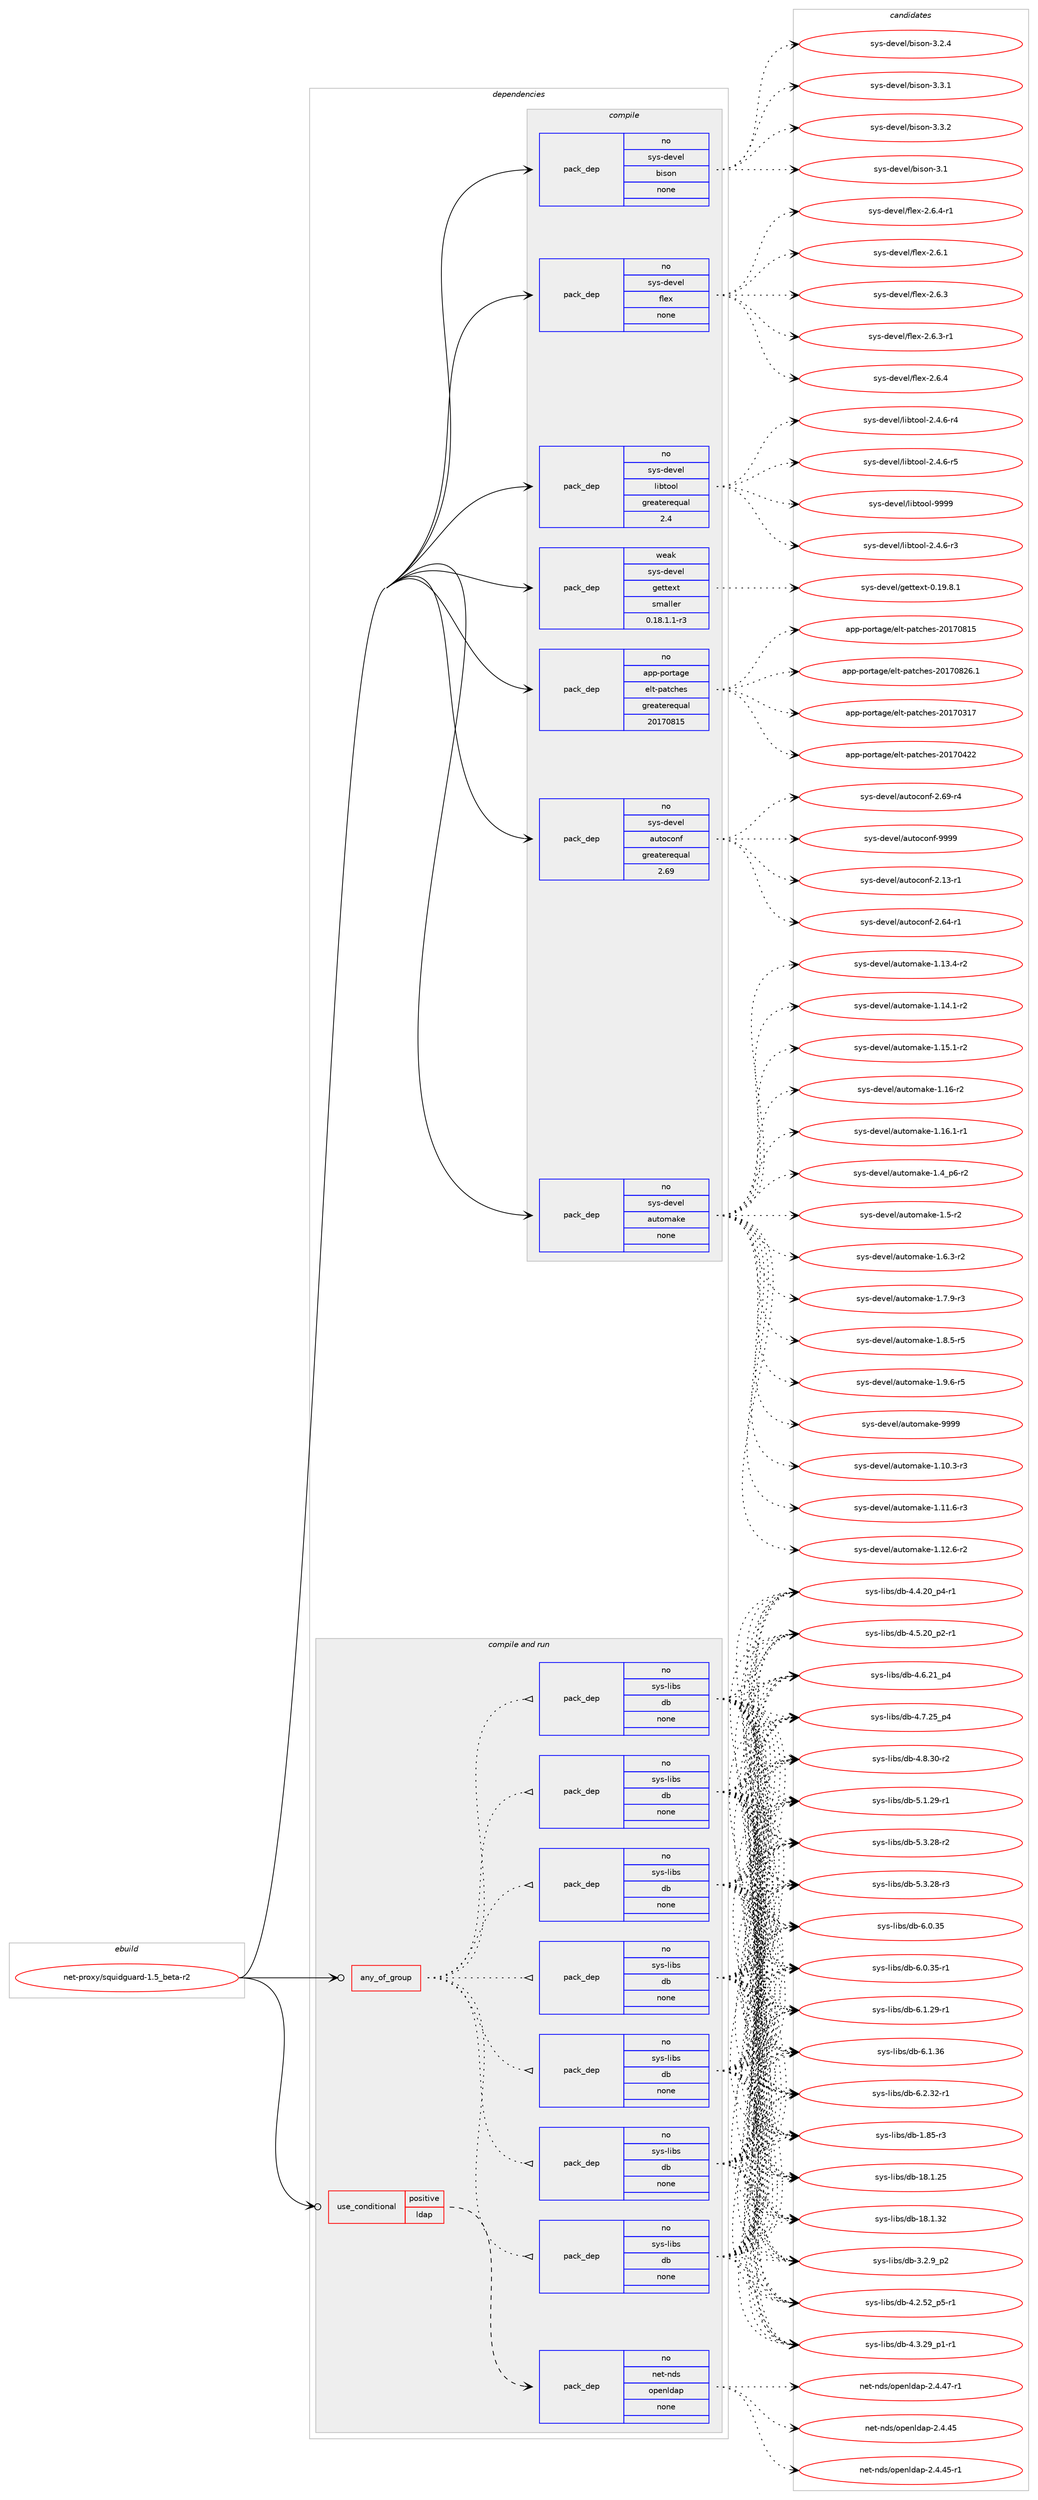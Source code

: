 digraph prolog {

# *************
# Graph options
# *************

newrank=true;
concentrate=true;
compound=true;
graph [rankdir=LR,fontname=Helvetica,fontsize=10,ranksep=1.5];#, ranksep=2.5, nodesep=0.2];
edge  [arrowhead=vee];
node  [fontname=Helvetica,fontsize=10];

# **********
# The ebuild
# **********

subgraph cluster_leftcol {
color=gray;
rank=same;
label=<<i>ebuild</i>>;
id [label="net-proxy/squidguard-1.5_beta-r2", color=red, width=4, href="../net-proxy/squidguard-1.5_beta-r2.svg"];
}

# ****************
# The dependencies
# ****************

subgraph cluster_midcol {
color=gray;
label=<<i>dependencies</i>>;
subgraph cluster_compile {
fillcolor="#eeeeee";
style=filled;
label=<<i>compile</i>>;
subgraph pack1199898 {
dependency1677978 [label=<<TABLE BORDER="0" CELLBORDER="1" CELLSPACING="0" CELLPADDING="4" WIDTH="220"><TR><TD ROWSPAN="6" CELLPADDING="30">pack_dep</TD></TR><TR><TD WIDTH="110">no</TD></TR><TR><TD>app-portage</TD></TR><TR><TD>elt-patches</TD></TR><TR><TD>greaterequal</TD></TR><TR><TD>20170815</TD></TR></TABLE>>, shape=none, color=blue];
}
id:e -> dependency1677978:w [weight=20,style="solid",arrowhead="vee"];
subgraph pack1199899 {
dependency1677979 [label=<<TABLE BORDER="0" CELLBORDER="1" CELLSPACING="0" CELLPADDING="4" WIDTH="220"><TR><TD ROWSPAN="6" CELLPADDING="30">pack_dep</TD></TR><TR><TD WIDTH="110">no</TD></TR><TR><TD>sys-devel</TD></TR><TR><TD>autoconf</TD></TR><TR><TD>greaterequal</TD></TR><TR><TD>2.69</TD></TR></TABLE>>, shape=none, color=blue];
}
id:e -> dependency1677979:w [weight=20,style="solid",arrowhead="vee"];
subgraph pack1199900 {
dependency1677980 [label=<<TABLE BORDER="0" CELLBORDER="1" CELLSPACING="0" CELLPADDING="4" WIDTH="220"><TR><TD ROWSPAN="6" CELLPADDING="30">pack_dep</TD></TR><TR><TD WIDTH="110">no</TD></TR><TR><TD>sys-devel</TD></TR><TR><TD>automake</TD></TR><TR><TD>none</TD></TR><TR><TD></TD></TR></TABLE>>, shape=none, color=blue];
}
id:e -> dependency1677980:w [weight=20,style="solid",arrowhead="vee"];
subgraph pack1199901 {
dependency1677981 [label=<<TABLE BORDER="0" CELLBORDER="1" CELLSPACING="0" CELLPADDING="4" WIDTH="220"><TR><TD ROWSPAN="6" CELLPADDING="30">pack_dep</TD></TR><TR><TD WIDTH="110">no</TD></TR><TR><TD>sys-devel</TD></TR><TR><TD>bison</TD></TR><TR><TD>none</TD></TR><TR><TD></TD></TR></TABLE>>, shape=none, color=blue];
}
id:e -> dependency1677981:w [weight=20,style="solid",arrowhead="vee"];
subgraph pack1199902 {
dependency1677982 [label=<<TABLE BORDER="0" CELLBORDER="1" CELLSPACING="0" CELLPADDING="4" WIDTH="220"><TR><TD ROWSPAN="6" CELLPADDING="30">pack_dep</TD></TR><TR><TD WIDTH="110">no</TD></TR><TR><TD>sys-devel</TD></TR><TR><TD>flex</TD></TR><TR><TD>none</TD></TR><TR><TD></TD></TR></TABLE>>, shape=none, color=blue];
}
id:e -> dependency1677982:w [weight=20,style="solid",arrowhead="vee"];
subgraph pack1199903 {
dependency1677983 [label=<<TABLE BORDER="0" CELLBORDER="1" CELLSPACING="0" CELLPADDING="4" WIDTH="220"><TR><TD ROWSPAN="6" CELLPADDING="30">pack_dep</TD></TR><TR><TD WIDTH="110">no</TD></TR><TR><TD>sys-devel</TD></TR><TR><TD>libtool</TD></TR><TR><TD>greaterequal</TD></TR><TR><TD>2.4</TD></TR></TABLE>>, shape=none, color=blue];
}
id:e -> dependency1677983:w [weight=20,style="solid",arrowhead="vee"];
subgraph pack1199904 {
dependency1677984 [label=<<TABLE BORDER="0" CELLBORDER="1" CELLSPACING="0" CELLPADDING="4" WIDTH="220"><TR><TD ROWSPAN="6" CELLPADDING="30">pack_dep</TD></TR><TR><TD WIDTH="110">weak</TD></TR><TR><TD>sys-devel</TD></TR><TR><TD>gettext</TD></TR><TR><TD>smaller</TD></TR><TR><TD>0.18.1.1-r3</TD></TR></TABLE>>, shape=none, color=blue];
}
id:e -> dependency1677984:w [weight=20,style="solid",arrowhead="vee"];
}
subgraph cluster_compileandrun {
fillcolor="#eeeeee";
style=filled;
label=<<i>compile and run</i>>;
subgraph any26601 {
dependency1677985 [label=<<TABLE BORDER="0" CELLBORDER="1" CELLSPACING="0" CELLPADDING="4"><TR><TD CELLPADDING="10">any_of_group</TD></TR></TABLE>>, shape=none, color=red];subgraph pack1199905 {
dependency1677986 [label=<<TABLE BORDER="0" CELLBORDER="1" CELLSPACING="0" CELLPADDING="4" WIDTH="220"><TR><TD ROWSPAN="6" CELLPADDING="30">pack_dep</TD></TR><TR><TD WIDTH="110">no</TD></TR><TR><TD>sys-libs</TD></TR><TR><TD>db</TD></TR><TR><TD>none</TD></TR><TR><TD></TD></TR></TABLE>>, shape=none, color=blue];
}
dependency1677985:e -> dependency1677986:w [weight=20,style="dotted",arrowhead="oinv"];
subgraph pack1199906 {
dependency1677987 [label=<<TABLE BORDER="0" CELLBORDER="1" CELLSPACING="0" CELLPADDING="4" WIDTH="220"><TR><TD ROWSPAN="6" CELLPADDING="30">pack_dep</TD></TR><TR><TD WIDTH="110">no</TD></TR><TR><TD>sys-libs</TD></TR><TR><TD>db</TD></TR><TR><TD>none</TD></TR><TR><TD></TD></TR></TABLE>>, shape=none, color=blue];
}
dependency1677985:e -> dependency1677987:w [weight=20,style="dotted",arrowhead="oinv"];
subgraph pack1199907 {
dependency1677988 [label=<<TABLE BORDER="0" CELLBORDER="1" CELLSPACING="0" CELLPADDING="4" WIDTH="220"><TR><TD ROWSPAN="6" CELLPADDING="30">pack_dep</TD></TR><TR><TD WIDTH="110">no</TD></TR><TR><TD>sys-libs</TD></TR><TR><TD>db</TD></TR><TR><TD>none</TD></TR><TR><TD></TD></TR></TABLE>>, shape=none, color=blue];
}
dependency1677985:e -> dependency1677988:w [weight=20,style="dotted",arrowhead="oinv"];
subgraph pack1199908 {
dependency1677989 [label=<<TABLE BORDER="0" CELLBORDER="1" CELLSPACING="0" CELLPADDING="4" WIDTH="220"><TR><TD ROWSPAN="6" CELLPADDING="30">pack_dep</TD></TR><TR><TD WIDTH="110">no</TD></TR><TR><TD>sys-libs</TD></TR><TR><TD>db</TD></TR><TR><TD>none</TD></TR><TR><TD></TD></TR></TABLE>>, shape=none, color=blue];
}
dependency1677985:e -> dependency1677989:w [weight=20,style="dotted",arrowhead="oinv"];
subgraph pack1199909 {
dependency1677990 [label=<<TABLE BORDER="0" CELLBORDER="1" CELLSPACING="0" CELLPADDING="4" WIDTH="220"><TR><TD ROWSPAN="6" CELLPADDING="30">pack_dep</TD></TR><TR><TD WIDTH="110">no</TD></TR><TR><TD>sys-libs</TD></TR><TR><TD>db</TD></TR><TR><TD>none</TD></TR><TR><TD></TD></TR></TABLE>>, shape=none, color=blue];
}
dependency1677985:e -> dependency1677990:w [weight=20,style="dotted",arrowhead="oinv"];
subgraph pack1199910 {
dependency1677991 [label=<<TABLE BORDER="0" CELLBORDER="1" CELLSPACING="0" CELLPADDING="4" WIDTH="220"><TR><TD ROWSPAN="6" CELLPADDING="30">pack_dep</TD></TR><TR><TD WIDTH="110">no</TD></TR><TR><TD>sys-libs</TD></TR><TR><TD>db</TD></TR><TR><TD>none</TD></TR><TR><TD></TD></TR></TABLE>>, shape=none, color=blue];
}
dependency1677985:e -> dependency1677991:w [weight=20,style="dotted",arrowhead="oinv"];
subgraph pack1199911 {
dependency1677992 [label=<<TABLE BORDER="0" CELLBORDER="1" CELLSPACING="0" CELLPADDING="4" WIDTH="220"><TR><TD ROWSPAN="6" CELLPADDING="30">pack_dep</TD></TR><TR><TD WIDTH="110">no</TD></TR><TR><TD>sys-libs</TD></TR><TR><TD>db</TD></TR><TR><TD>none</TD></TR><TR><TD></TD></TR></TABLE>>, shape=none, color=blue];
}
dependency1677985:e -> dependency1677992:w [weight=20,style="dotted",arrowhead="oinv"];
}
id:e -> dependency1677985:w [weight=20,style="solid",arrowhead="odotvee"];
subgraph cond450646 {
dependency1677993 [label=<<TABLE BORDER="0" CELLBORDER="1" CELLSPACING="0" CELLPADDING="4"><TR><TD ROWSPAN="3" CELLPADDING="10">use_conditional</TD></TR><TR><TD>positive</TD></TR><TR><TD>ldap</TD></TR></TABLE>>, shape=none, color=red];
subgraph pack1199912 {
dependency1677994 [label=<<TABLE BORDER="0" CELLBORDER="1" CELLSPACING="0" CELLPADDING="4" WIDTH="220"><TR><TD ROWSPAN="6" CELLPADDING="30">pack_dep</TD></TR><TR><TD WIDTH="110">no</TD></TR><TR><TD>net-nds</TD></TR><TR><TD>openldap</TD></TR><TR><TD>none</TD></TR><TR><TD></TD></TR></TABLE>>, shape=none, color=blue];
}
dependency1677993:e -> dependency1677994:w [weight=20,style="dashed",arrowhead="vee"];
}
id:e -> dependency1677993:w [weight=20,style="solid",arrowhead="odotvee"];
}
subgraph cluster_run {
fillcolor="#eeeeee";
style=filled;
label=<<i>run</i>>;
}
}

# **************
# The candidates
# **************

subgraph cluster_choices {
rank=same;
color=gray;
label=<<i>candidates</i>>;

subgraph choice1199898 {
color=black;
nodesep=1;
choice97112112451121111141169710310147101108116451129711699104101115455048495548514955 [label="app-portage/elt-patches-20170317", color=red, width=4,href="../app-portage/elt-patches-20170317.svg"];
choice97112112451121111141169710310147101108116451129711699104101115455048495548525050 [label="app-portage/elt-patches-20170422", color=red, width=4,href="../app-portage/elt-patches-20170422.svg"];
choice97112112451121111141169710310147101108116451129711699104101115455048495548564953 [label="app-portage/elt-patches-20170815", color=red, width=4,href="../app-portage/elt-patches-20170815.svg"];
choice971121124511211111411697103101471011081164511297116991041011154550484955485650544649 [label="app-portage/elt-patches-20170826.1", color=red, width=4,href="../app-portage/elt-patches-20170826.1.svg"];
dependency1677978:e -> choice97112112451121111141169710310147101108116451129711699104101115455048495548514955:w [style=dotted,weight="100"];
dependency1677978:e -> choice97112112451121111141169710310147101108116451129711699104101115455048495548525050:w [style=dotted,weight="100"];
dependency1677978:e -> choice97112112451121111141169710310147101108116451129711699104101115455048495548564953:w [style=dotted,weight="100"];
dependency1677978:e -> choice971121124511211111411697103101471011081164511297116991041011154550484955485650544649:w [style=dotted,weight="100"];
}
subgraph choice1199899 {
color=black;
nodesep=1;
choice1151211154510010111810110847971171161119911111010245504649514511449 [label="sys-devel/autoconf-2.13-r1", color=red, width=4,href="../sys-devel/autoconf-2.13-r1.svg"];
choice1151211154510010111810110847971171161119911111010245504654524511449 [label="sys-devel/autoconf-2.64-r1", color=red, width=4,href="../sys-devel/autoconf-2.64-r1.svg"];
choice1151211154510010111810110847971171161119911111010245504654574511452 [label="sys-devel/autoconf-2.69-r4", color=red, width=4,href="../sys-devel/autoconf-2.69-r4.svg"];
choice115121115451001011181011084797117116111991111101024557575757 [label="sys-devel/autoconf-9999", color=red, width=4,href="../sys-devel/autoconf-9999.svg"];
dependency1677979:e -> choice1151211154510010111810110847971171161119911111010245504649514511449:w [style=dotted,weight="100"];
dependency1677979:e -> choice1151211154510010111810110847971171161119911111010245504654524511449:w [style=dotted,weight="100"];
dependency1677979:e -> choice1151211154510010111810110847971171161119911111010245504654574511452:w [style=dotted,weight="100"];
dependency1677979:e -> choice115121115451001011181011084797117116111991111101024557575757:w [style=dotted,weight="100"];
}
subgraph choice1199900 {
color=black;
nodesep=1;
choice11512111545100101118101108479711711611110997107101454946494846514511451 [label="sys-devel/automake-1.10.3-r3", color=red, width=4,href="../sys-devel/automake-1.10.3-r3.svg"];
choice11512111545100101118101108479711711611110997107101454946494946544511451 [label="sys-devel/automake-1.11.6-r3", color=red, width=4,href="../sys-devel/automake-1.11.6-r3.svg"];
choice11512111545100101118101108479711711611110997107101454946495046544511450 [label="sys-devel/automake-1.12.6-r2", color=red, width=4,href="../sys-devel/automake-1.12.6-r2.svg"];
choice11512111545100101118101108479711711611110997107101454946495146524511450 [label="sys-devel/automake-1.13.4-r2", color=red, width=4,href="../sys-devel/automake-1.13.4-r2.svg"];
choice11512111545100101118101108479711711611110997107101454946495246494511450 [label="sys-devel/automake-1.14.1-r2", color=red, width=4,href="../sys-devel/automake-1.14.1-r2.svg"];
choice11512111545100101118101108479711711611110997107101454946495346494511450 [label="sys-devel/automake-1.15.1-r2", color=red, width=4,href="../sys-devel/automake-1.15.1-r2.svg"];
choice1151211154510010111810110847971171161111099710710145494649544511450 [label="sys-devel/automake-1.16-r2", color=red, width=4,href="../sys-devel/automake-1.16-r2.svg"];
choice11512111545100101118101108479711711611110997107101454946495446494511449 [label="sys-devel/automake-1.16.1-r1", color=red, width=4,href="../sys-devel/automake-1.16.1-r1.svg"];
choice115121115451001011181011084797117116111109971071014549465295112544511450 [label="sys-devel/automake-1.4_p6-r2", color=red, width=4,href="../sys-devel/automake-1.4_p6-r2.svg"];
choice11512111545100101118101108479711711611110997107101454946534511450 [label="sys-devel/automake-1.5-r2", color=red, width=4,href="../sys-devel/automake-1.5-r2.svg"];
choice115121115451001011181011084797117116111109971071014549465446514511450 [label="sys-devel/automake-1.6.3-r2", color=red, width=4,href="../sys-devel/automake-1.6.3-r2.svg"];
choice115121115451001011181011084797117116111109971071014549465546574511451 [label="sys-devel/automake-1.7.9-r3", color=red, width=4,href="../sys-devel/automake-1.7.9-r3.svg"];
choice115121115451001011181011084797117116111109971071014549465646534511453 [label="sys-devel/automake-1.8.5-r5", color=red, width=4,href="../sys-devel/automake-1.8.5-r5.svg"];
choice115121115451001011181011084797117116111109971071014549465746544511453 [label="sys-devel/automake-1.9.6-r5", color=red, width=4,href="../sys-devel/automake-1.9.6-r5.svg"];
choice115121115451001011181011084797117116111109971071014557575757 [label="sys-devel/automake-9999", color=red, width=4,href="../sys-devel/automake-9999.svg"];
dependency1677980:e -> choice11512111545100101118101108479711711611110997107101454946494846514511451:w [style=dotted,weight="100"];
dependency1677980:e -> choice11512111545100101118101108479711711611110997107101454946494946544511451:w [style=dotted,weight="100"];
dependency1677980:e -> choice11512111545100101118101108479711711611110997107101454946495046544511450:w [style=dotted,weight="100"];
dependency1677980:e -> choice11512111545100101118101108479711711611110997107101454946495146524511450:w [style=dotted,weight="100"];
dependency1677980:e -> choice11512111545100101118101108479711711611110997107101454946495246494511450:w [style=dotted,weight="100"];
dependency1677980:e -> choice11512111545100101118101108479711711611110997107101454946495346494511450:w [style=dotted,weight="100"];
dependency1677980:e -> choice1151211154510010111810110847971171161111099710710145494649544511450:w [style=dotted,weight="100"];
dependency1677980:e -> choice11512111545100101118101108479711711611110997107101454946495446494511449:w [style=dotted,weight="100"];
dependency1677980:e -> choice115121115451001011181011084797117116111109971071014549465295112544511450:w [style=dotted,weight="100"];
dependency1677980:e -> choice11512111545100101118101108479711711611110997107101454946534511450:w [style=dotted,weight="100"];
dependency1677980:e -> choice115121115451001011181011084797117116111109971071014549465446514511450:w [style=dotted,weight="100"];
dependency1677980:e -> choice115121115451001011181011084797117116111109971071014549465546574511451:w [style=dotted,weight="100"];
dependency1677980:e -> choice115121115451001011181011084797117116111109971071014549465646534511453:w [style=dotted,weight="100"];
dependency1677980:e -> choice115121115451001011181011084797117116111109971071014549465746544511453:w [style=dotted,weight="100"];
dependency1677980:e -> choice115121115451001011181011084797117116111109971071014557575757:w [style=dotted,weight="100"];
}
subgraph choice1199901 {
color=black;
nodesep=1;
choice11512111545100101118101108479810511511111045514649 [label="sys-devel/bison-3.1", color=red, width=4,href="../sys-devel/bison-3.1.svg"];
choice115121115451001011181011084798105115111110455146504652 [label="sys-devel/bison-3.2.4", color=red, width=4,href="../sys-devel/bison-3.2.4.svg"];
choice115121115451001011181011084798105115111110455146514649 [label="sys-devel/bison-3.3.1", color=red, width=4,href="../sys-devel/bison-3.3.1.svg"];
choice115121115451001011181011084798105115111110455146514650 [label="sys-devel/bison-3.3.2", color=red, width=4,href="../sys-devel/bison-3.3.2.svg"];
dependency1677981:e -> choice11512111545100101118101108479810511511111045514649:w [style=dotted,weight="100"];
dependency1677981:e -> choice115121115451001011181011084798105115111110455146504652:w [style=dotted,weight="100"];
dependency1677981:e -> choice115121115451001011181011084798105115111110455146514649:w [style=dotted,weight="100"];
dependency1677981:e -> choice115121115451001011181011084798105115111110455146514650:w [style=dotted,weight="100"];
}
subgraph choice1199902 {
color=black;
nodesep=1;
choice1151211154510010111810110847102108101120455046544649 [label="sys-devel/flex-2.6.1", color=red, width=4,href="../sys-devel/flex-2.6.1.svg"];
choice1151211154510010111810110847102108101120455046544651 [label="sys-devel/flex-2.6.3", color=red, width=4,href="../sys-devel/flex-2.6.3.svg"];
choice11512111545100101118101108471021081011204550465446514511449 [label="sys-devel/flex-2.6.3-r1", color=red, width=4,href="../sys-devel/flex-2.6.3-r1.svg"];
choice1151211154510010111810110847102108101120455046544652 [label="sys-devel/flex-2.6.4", color=red, width=4,href="../sys-devel/flex-2.6.4.svg"];
choice11512111545100101118101108471021081011204550465446524511449 [label="sys-devel/flex-2.6.4-r1", color=red, width=4,href="../sys-devel/flex-2.6.4-r1.svg"];
dependency1677982:e -> choice1151211154510010111810110847102108101120455046544649:w [style=dotted,weight="100"];
dependency1677982:e -> choice1151211154510010111810110847102108101120455046544651:w [style=dotted,weight="100"];
dependency1677982:e -> choice11512111545100101118101108471021081011204550465446514511449:w [style=dotted,weight="100"];
dependency1677982:e -> choice1151211154510010111810110847102108101120455046544652:w [style=dotted,weight="100"];
dependency1677982:e -> choice11512111545100101118101108471021081011204550465446524511449:w [style=dotted,weight="100"];
}
subgraph choice1199903 {
color=black;
nodesep=1;
choice1151211154510010111810110847108105981161111111084550465246544511451 [label="sys-devel/libtool-2.4.6-r3", color=red, width=4,href="../sys-devel/libtool-2.4.6-r3.svg"];
choice1151211154510010111810110847108105981161111111084550465246544511452 [label="sys-devel/libtool-2.4.6-r4", color=red, width=4,href="../sys-devel/libtool-2.4.6-r4.svg"];
choice1151211154510010111810110847108105981161111111084550465246544511453 [label="sys-devel/libtool-2.4.6-r5", color=red, width=4,href="../sys-devel/libtool-2.4.6-r5.svg"];
choice1151211154510010111810110847108105981161111111084557575757 [label="sys-devel/libtool-9999", color=red, width=4,href="../sys-devel/libtool-9999.svg"];
dependency1677983:e -> choice1151211154510010111810110847108105981161111111084550465246544511451:w [style=dotted,weight="100"];
dependency1677983:e -> choice1151211154510010111810110847108105981161111111084550465246544511452:w [style=dotted,weight="100"];
dependency1677983:e -> choice1151211154510010111810110847108105981161111111084550465246544511453:w [style=dotted,weight="100"];
dependency1677983:e -> choice1151211154510010111810110847108105981161111111084557575757:w [style=dotted,weight="100"];
}
subgraph choice1199904 {
color=black;
nodesep=1;
choice1151211154510010111810110847103101116116101120116454846495746564649 [label="sys-devel/gettext-0.19.8.1", color=red, width=4,href="../sys-devel/gettext-0.19.8.1.svg"];
dependency1677984:e -> choice1151211154510010111810110847103101116116101120116454846495746564649:w [style=dotted,weight="100"];
}
subgraph choice1199905 {
color=black;
nodesep=1;
choice1151211154510810598115471009845494656534511451 [label="sys-libs/db-1.85-r3", color=red, width=4,href="../sys-libs/db-1.85-r3.svg"];
choice115121115451081059811547100984549564649465053 [label="sys-libs/db-18.1.25", color=red, width=4,href="../sys-libs/db-18.1.25.svg"];
choice115121115451081059811547100984549564649465150 [label="sys-libs/db-18.1.32", color=red, width=4,href="../sys-libs/db-18.1.32.svg"];
choice115121115451081059811547100984551465046579511250 [label="sys-libs/db-3.2.9_p2", color=red, width=4,href="../sys-libs/db-3.2.9_p2.svg"];
choice115121115451081059811547100984552465046535095112534511449 [label="sys-libs/db-4.2.52_p5-r1", color=red, width=4,href="../sys-libs/db-4.2.52_p5-r1.svg"];
choice115121115451081059811547100984552465146505795112494511449 [label="sys-libs/db-4.3.29_p1-r1", color=red, width=4,href="../sys-libs/db-4.3.29_p1-r1.svg"];
choice115121115451081059811547100984552465246504895112524511449 [label="sys-libs/db-4.4.20_p4-r1", color=red, width=4,href="../sys-libs/db-4.4.20_p4-r1.svg"];
choice115121115451081059811547100984552465346504895112504511449 [label="sys-libs/db-4.5.20_p2-r1", color=red, width=4,href="../sys-libs/db-4.5.20_p2-r1.svg"];
choice11512111545108105981154710098455246544650499511252 [label="sys-libs/db-4.6.21_p4", color=red, width=4,href="../sys-libs/db-4.6.21_p4.svg"];
choice11512111545108105981154710098455246554650539511252 [label="sys-libs/db-4.7.25_p4", color=red, width=4,href="../sys-libs/db-4.7.25_p4.svg"];
choice11512111545108105981154710098455246564651484511450 [label="sys-libs/db-4.8.30-r2", color=red, width=4,href="../sys-libs/db-4.8.30-r2.svg"];
choice11512111545108105981154710098455346494650574511449 [label="sys-libs/db-5.1.29-r1", color=red, width=4,href="../sys-libs/db-5.1.29-r1.svg"];
choice11512111545108105981154710098455346514650564511450 [label="sys-libs/db-5.3.28-r2", color=red, width=4,href="../sys-libs/db-5.3.28-r2.svg"];
choice11512111545108105981154710098455346514650564511451 [label="sys-libs/db-5.3.28-r3", color=red, width=4,href="../sys-libs/db-5.3.28-r3.svg"];
choice1151211154510810598115471009845544648465153 [label="sys-libs/db-6.0.35", color=red, width=4,href="../sys-libs/db-6.0.35.svg"];
choice11512111545108105981154710098455446484651534511449 [label="sys-libs/db-6.0.35-r1", color=red, width=4,href="../sys-libs/db-6.0.35-r1.svg"];
choice11512111545108105981154710098455446494650574511449 [label="sys-libs/db-6.1.29-r1", color=red, width=4,href="../sys-libs/db-6.1.29-r1.svg"];
choice1151211154510810598115471009845544649465154 [label="sys-libs/db-6.1.36", color=red, width=4,href="../sys-libs/db-6.1.36.svg"];
choice11512111545108105981154710098455446504651504511449 [label="sys-libs/db-6.2.32-r1", color=red, width=4,href="../sys-libs/db-6.2.32-r1.svg"];
dependency1677986:e -> choice1151211154510810598115471009845494656534511451:w [style=dotted,weight="100"];
dependency1677986:e -> choice115121115451081059811547100984549564649465053:w [style=dotted,weight="100"];
dependency1677986:e -> choice115121115451081059811547100984549564649465150:w [style=dotted,weight="100"];
dependency1677986:e -> choice115121115451081059811547100984551465046579511250:w [style=dotted,weight="100"];
dependency1677986:e -> choice115121115451081059811547100984552465046535095112534511449:w [style=dotted,weight="100"];
dependency1677986:e -> choice115121115451081059811547100984552465146505795112494511449:w [style=dotted,weight="100"];
dependency1677986:e -> choice115121115451081059811547100984552465246504895112524511449:w [style=dotted,weight="100"];
dependency1677986:e -> choice115121115451081059811547100984552465346504895112504511449:w [style=dotted,weight="100"];
dependency1677986:e -> choice11512111545108105981154710098455246544650499511252:w [style=dotted,weight="100"];
dependency1677986:e -> choice11512111545108105981154710098455246554650539511252:w [style=dotted,weight="100"];
dependency1677986:e -> choice11512111545108105981154710098455246564651484511450:w [style=dotted,weight="100"];
dependency1677986:e -> choice11512111545108105981154710098455346494650574511449:w [style=dotted,weight="100"];
dependency1677986:e -> choice11512111545108105981154710098455346514650564511450:w [style=dotted,weight="100"];
dependency1677986:e -> choice11512111545108105981154710098455346514650564511451:w [style=dotted,weight="100"];
dependency1677986:e -> choice1151211154510810598115471009845544648465153:w [style=dotted,weight="100"];
dependency1677986:e -> choice11512111545108105981154710098455446484651534511449:w [style=dotted,weight="100"];
dependency1677986:e -> choice11512111545108105981154710098455446494650574511449:w [style=dotted,weight="100"];
dependency1677986:e -> choice1151211154510810598115471009845544649465154:w [style=dotted,weight="100"];
dependency1677986:e -> choice11512111545108105981154710098455446504651504511449:w [style=dotted,weight="100"];
}
subgraph choice1199906 {
color=black;
nodesep=1;
choice1151211154510810598115471009845494656534511451 [label="sys-libs/db-1.85-r3", color=red, width=4,href="../sys-libs/db-1.85-r3.svg"];
choice115121115451081059811547100984549564649465053 [label="sys-libs/db-18.1.25", color=red, width=4,href="../sys-libs/db-18.1.25.svg"];
choice115121115451081059811547100984549564649465150 [label="sys-libs/db-18.1.32", color=red, width=4,href="../sys-libs/db-18.1.32.svg"];
choice115121115451081059811547100984551465046579511250 [label="sys-libs/db-3.2.9_p2", color=red, width=4,href="../sys-libs/db-3.2.9_p2.svg"];
choice115121115451081059811547100984552465046535095112534511449 [label="sys-libs/db-4.2.52_p5-r1", color=red, width=4,href="../sys-libs/db-4.2.52_p5-r1.svg"];
choice115121115451081059811547100984552465146505795112494511449 [label="sys-libs/db-4.3.29_p1-r1", color=red, width=4,href="../sys-libs/db-4.3.29_p1-r1.svg"];
choice115121115451081059811547100984552465246504895112524511449 [label="sys-libs/db-4.4.20_p4-r1", color=red, width=4,href="../sys-libs/db-4.4.20_p4-r1.svg"];
choice115121115451081059811547100984552465346504895112504511449 [label="sys-libs/db-4.5.20_p2-r1", color=red, width=4,href="../sys-libs/db-4.5.20_p2-r1.svg"];
choice11512111545108105981154710098455246544650499511252 [label="sys-libs/db-4.6.21_p4", color=red, width=4,href="../sys-libs/db-4.6.21_p4.svg"];
choice11512111545108105981154710098455246554650539511252 [label="sys-libs/db-4.7.25_p4", color=red, width=4,href="../sys-libs/db-4.7.25_p4.svg"];
choice11512111545108105981154710098455246564651484511450 [label="sys-libs/db-4.8.30-r2", color=red, width=4,href="../sys-libs/db-4.8.30-r2.svg"];
choice11512111545108105981154710098455346494650574511449 [label="sys-libs/db-5.1.29-r1", color=red, width=4,href="../sys-libs/db-5.1.29-r1.svg"];
choice11512111545108105981154710098455346514650564511450 [label="sys-libs/db-5.3.28-r2", color=red, width=4,href="../sys-libs/db-5.3.28-r2.svg"];
choice11512111545108105981154710098455346514650564511451 [label="sys-libs/db-5.3.28-r3", color=red, width=4,href="../sys-libs/db-5.3.28-r3.svg"];
choice1151211154510810598115471009845544648465153 [label="sys-libs/db-6.0.35", color=red, width=4,href="../sys-libs/db-6.0.35.svg"];
choice11512111545108105981154710098455446484651534511449 [label="sys-libs/db-6.0.35-r1", color=red, width=4,href="../sys-libs/db-6.0.35-r1.svg"];
choice11512111545108105981154710098455446494650574511449 [label="sys-libs/db-6.1.29-r1", color=red, width=4,href="../sys-libs/db-6.1.29-r1.svg"];
choice1151211154510810598115471009845544649465154 [label="sys-libs/db-6.1.36", color=red, width=4,href="../sys-libs/db-6.1.36.svg"];
choice11512111545108105981154710098455446504651504511449 [label="sys-libs/db-6.2.32-r1", color=red, width=4,href="../sys-libs/db-6.2.32-r1.svg"];
dependency1677987:e -> choice1151211154510810598115471009845494656534511451:w [style=dotted,weight="100"];
dependency1677987:e -> choice115121115451081059811547100984549564649465053:w [style=dotted,weight="100"];
dependency1677987:e -> choice115121115451081059811547100984549564649465150:w [style=dotted,weight="100"];
dependency1677987:e -> choice115121115451081059811547100984551465046579511250:w [style=dotted,weight="100"];
dependency1677987:e -> choice115121115451081059811547100984552465046535095112534511449:w [style=dotted,weight="100"];
dependency1677987:e -> choice115121115451081059811547100984552465146505795112494511449:w [style=dotted,weight="100"];
dependency1677987:e -> choice115121115451081059811547100984552465246504895112524511449:w [style=dotted,weight="100"];
dependency1677987:e -> choice115121115451081059811547100984552465346504895112504511449:w [style=dotted,weight="100"];
dependency1677987:e -> choice11512111545108105981154710098455246544650499511252:w [style=dotted,weight="100"];
dependency1677987:e -> choice11512111545108105981154710098455246554650539511252:w [style=dotted,weight="100"];
dependency1677987:e -> choice11512111545108105981154710098455246564651484511450:w [style=dotted,weight="100"];
dependency1677987:e -> choice11512111545108105981154710098455346494650574511449:w [style=dotted,weight="100"];
dependency1677987:e -> choice11512111545108105981154710098455346514650564511450:w [style=dotted,weight="100"];
dependency1677987:e -> choice11512111545108105981154710098455346514650564511451:w [style=dotted,weight="100"];
dependency1677987:e -> choice1151211154510810598115471009845544648465153:w [style=dotted,weight="100"];
dependency1677987:e -> choice11512111545108105981154710098455446484651534511449:w [style=dotted,weight="100"];
dependency1677987:e -> choice11512111545108105981154710098455446494650574511449:w [style=dotted,weight="100"];
dependency1677987:e -> choice1151211154510810598115471009845544649465154:w [style=dotted,weight="100"];
dependency1677987:e -> choice11512111545108105981154710098455446504651504511449:w [style=dotted,weight="100"];
}
subgraph choice1199907 {
color=black;
nodesep=1;
choice1151211154510810598115471009845494656534511451 [label="sys-libs/db-1.85-r3", color=red, width=4,href="../sys-libs/db-1.85-r3.svg"];
choice115121115451081059811547100984549564649465053 [label="sys-libs/db-18.1.25", color=red, width=4,href="../sys-libs/db-18.1.25.svg"];
choice115121115451081059811547100984549564649465150 [label="sys-libs/db-18.1.32", color=red, width=4,href="../sys-libs/db-18.1.32.svg"];
choice115121115451081059811547100984551465046579511250 [label="sys-libs/db-3.2.9_p2", color=red, width=4,href="../sys-libs/db-3.2.9_p2.svg"];
choice115121115451081059811547100984552465046535095112534511449 [label="sys-libs/db-4.2.52_p5-r1", color=red, width=4,href="../sys-libs/db-4.2.52_p5-r1.svg"];
choice115121115451081059811547100984552465146505795112494511449 [label="sys-libs/db-4.3.29_p1-r1", color=red, width=4,href="../sys-libs/db-4.3.29_p1-r1.svg"];
choice115121115451081059811547100984552465246504895112524511449 [label="sys-libs/db-4.4.20_p4-r1", color=red, width=4,href="../sys-libs/db-4.4.20_p4-r1.svg"];
choice115121115451081059811547100984552465346504895112504511449 [label="sys-libs/db-4.5.20_p2-r1", color=red, width=4,href="../sys-libs/db-4.5.20_p2-r1.svg"];
choice11512111545108105981154710098455246544650499511252 [label="sys-libs/db-4.6.21_p4", color=red, width=4,href="../sys-libs/db-4.6.21_p4.svg"];
choice11512111545108105981154710098455246554650539511252 [label="sys-libs/db-4.7.25_p4", color=red, width=4,href="../sys-libs/db-4.7.25_p4.svg"];
choice11512111545108105981154710098455246564651484511450 [label="sys-libs/db-4.8.30-r2", color=red, width=4,href="../sys-libs/db-4.8.30-r2.svg"];
choice11512111545108105981154710098455346494650574511449 [label="sys-libs/db-5.1.29-r1", color=red, width=4,href="../sys-libs/db-5.1.29-r1.svg"];
choice11512111545108105981154710098455346514650564511450 [label="sys-libs/db-5.3.28-r2", color=red, width=4,href="../sys-libs/db-5.3.28-r2.svg"];
choice11512111545108105981154710098455346514650564511451 [label="sys-libs/db-5.3.28-r3", color=red, width=4,href="../sys-libs/db-5.3.28-r3.svg"];
choice1151211154510810598115471009845544648465153 [label="sys-libs/db-6.0.35", color=red, width=4,href="../sys-libs/db-6.0.35.svg"];
choice11512111545108105981154710098455446484651534511449 [label="sys-libs/db-6.0.35-r1", color=red, width=4,href="../sys-libs/db-6.0.35-r1.svg"];
choice11512111545108105981154710098455446494650574511449 [label="sys-libs/db-6.1.29-r1", color=red, width=4,href="../sys-libs/db-6.1.29-r1.svg"];
choice1151211154510810598115471009845544649465154 [label="sys-libs/db-6.1.36", color=red, width=4,href="../sys-libs/db-6.1.36.svg"];
choice11512111545108105981154710098455446504651504511449 [label="sys-libs/db-6.2.32-r1", color=red, width=4,href="../sys-libs/db-6.2.32-r1.svg"];
dependency1677988:e -> choice1151211154510810598115471009845494656534511451:w [style=dotted,weight="100"];
dependency1677988:e -> choice115121115451081059811547100984549564649465053:w [style=dotted,weight="100"];
dependency1677988:e -> choice115121115451081059811547100984549564649465150:w [style=dotted,weight="100"];
dependency1677988:e -> choice115121115451081059811547100984551465046579511250:w [style=dotted,weight="100"];
dependency1677988:e -> choice115121115451081059811547100984552465046535095112534511449:w [style=dotted,weight="100"];
dependency1677988:e -> choice115121115451081059811547100984552465146505795112494511449:w [style=dotted,weight="100"];
dependency1677988:e -> choice115121115451081059811547100984552465246504895112524511449:w [style=dotted,weight="100"];
dependency1677988:e -> choice115121115451081059811547100984552465346504895112504511449:w [style=dotted,weight="100"];
dependency1677988:e -> choice11512111545108105981154710098455246544650499511252:w [style=dotted,weight="100"];
dependency1677988:e -> choice11512111545108105981154710098455246554650539511252:w [style=dotted,weight="100"];
dependency1677988:e -> choice11512111545108105981154710098455246564651484511450:w [style=dotted,weight="100"];
dependency1677988:e -> choice11512111545108105981154710098455346494650574511449:w [style=dotted,weight="100"];
dependency1677988:e -> choice11512111545108105981154710098455346514650564511450:w [style=dotted,weight="100"];
dependency1677988:e -> choice11512111545108105981154710098455346514650564511451:w [style=dotted,weight="100"];
dependency1677988:e -> choice1151211154510810598115471009845544648465153:w [style=dotted,weight="100"];
dependency1677988:e -> choice11512111545108105981154710098455446484651534511449:w [style=dotted,weight="100"];
dependency1677988:e -> choice11512111545108105981154710098455446494650574511449:w [style=dotted,weight="100"];
dependency1677988:e -> choice1151211154510810598115471009845544649465154:w [style=dotted,weight="100"];
dependency1677988:e -> choice11512111545108105981154710098455446504651504511449:w [style=dotted,weight="100"];
}
subgraph choice1199908 {
color=black;
nodesep=1;
choice1151211154510810598115471009845494656534511451 [label="sys-libs/db-1.85-r3", color=red, width=4,href="../sys-libs/db-1.85-r3.svg"];
choice115121115451081059811547100984549564649465053 [label="sys-libs/db-18.1.25", color=red, width=4,href="../sys-libs/db-18.1.25.svg"];
choice115121115451081059811547100984549564649465150 [label="sys-libs/db-18.1.32", color=red, width=4,href="../sys-libs/db-18.1.32.svg"];
choice115121115451081059811547100984551465046579511250 [label="sys-libs/db-3.2.9_p2", color=red, width=4,href="../sys-libs/db-3.2.9_p2.svg"];
choice115121115451081059811547100984552465046535095112534511449 [label="sys-libs/db-4.2.52_p5-r1", color=red, width=4,href="../sys-libs/db-4.2.52_p5-r1.svg"];
choice115121115451081059811547100984552465146505795112494511449 [label="sys-libs/db-4.3.29_p1-r1", color=red, width=4,href="../sys-libs/db-4.3.29_p1-r1.svg"];
choice115121115451081059811547100984552465246504895112524511449 [label="sys-libs/db-4.4.20_p4-r1", color=red, width=4,href="../sys-libs/db-4.4.20_p4-r1.svg"];
choice115121115451081059811547100984552465346504895112504511449 [label="sys-libs/db-4.5.20_p2-r1", color=red, width=4,href="../sys-libs/db-4.5.20_p2-r1.svg"];
choice11512111545108105981154710098455246544650499511252 [label="sys-libs/db-4.6.21_p4", color=red, width=4,href="../sys-libs/db-4.6.21_p4.svg"];
choice11512111545108105981154710098455246554650539511252 [label="sys-libs/db-4.7.25_p4", color=red, width=4,href="../sys-libs/db-4.7.25_p4.svg"];
choice11512111545108105981154710098455246564651484511450 [label="sys-libs/db-4.8.30-r2", color=red, width=4,href="../sys-libs/db-4.8.30-r2.svg"];
choice11512111545108105981154710098455346494650574511449 [label="sys-libs/db-5.1.29-r1", color=red, width=4,href="../sys-libs/db-5.1.29-r1.svg"];
choice11512111545108105981154710098455346514650564511450 [label="sys-libs/db-5.3.28-r2", color=red, width=4,href="../sys-libs/db-5.3.28-r2.svg"];
choice11512111545108105981154710098455346514650564511451 [label="sys-libs/db-5.3.28-r3", color=red, width=4,href="../sys-libs/db-5.3.28-r3.svg"];
choice1151211154510810598115471009845544648465153 [label="sys-libs/db-6.0.35", color=red, width=4,href="../sys-libs/db-6.0.35.svg"];
choice11512111545108105981154710098455446484651534511449 [label="sys-libs/db-6.0.35-r1", color=red, width=4,href="../sys-libs/db-6.0.35-r1.svg"];
choice11512111545108105981154710098455446494650574511449 [label="sys-libs/db-6.1.29-r1", color=red, width=4,href="../sys-libs/db-6.1.29-r1.svg"];
choice1151211154510810598115471009845544649465154 [label="sys-libs/db-6.1.36", color=red, width=4,href="../sys-libs/db-6.1.36.svg"];
choice11512111545108105981154710098455446504651504511449 [label="sys-libs/db-6.2.32-r1", color=red, width=4,href="../sys-libs/db-6.2.32-r1.svg"];
dependency1677989:e -> choice1151211154510810598115471009845494656534511451:w [style=dotted,weight="100"];
dependency1677989:e -> choice115121115451081059811547100984549564649465053:w [style=dotted,weight="100"];
dependency1677989:e -> choice115121115451081059811547100984549564649465150:w [style=dotted,weight="100"];
dependency1677989:e -> choice115121115451081059811547100984551465046579511250:w [style=dotted,weight="100"];
dependency1677989:e -> choice115121115451081059811547100984552465046535095112534511449:w [style=dotted,weight="100"];
dependency1677989:e -> choice115121115451081059811547100984552465146505795112494511449:w [style=dotted,weight="100"];
dependency1677989:e -> choice115121115451081059811547100984552465246504895112524511449:w [style=dotted,weight="100"];
dependency1677989:e -> choice115121115451081059811547100984552465346504895112504511449:w [style=dotted,weight="100"];
dependency1677989:e -> choice11512111545108105981154710098455246544650499511252:w [style=dotted,weight="100"];
dependency1677989:e -> choice11512111545108105981154710098455246554650539511252:w [style=dotted,weight="100"];
dependency1677989:e -> choice11512111545108105981154710098455246564651484511450:w [style=dotted,weight="100"];
dependency1677989:e -> choice11512111545108105981154710098455346494650574511449:w [style=dotted,weight="100"];
dependency1677989:e -> choice11512111545108105981154710098455346514650564511450:w [style=dotted,weight="100"];
dependency1677989:e -> choice11512111545108105981154710098455346514650564511451:w [style=dotted,weight="100"];
dependency1677989:e -> choice1151211154510810598115471009845544648465153:w [style=dotted,weight="100"];
dependency1677989:e -> choice11512111545108105981154710098455446484651534511449:w [style=dotted,weight="100"];
dependency1677989:e -> choice11512111545108105981154710098455446494650574511449:w [style=dotted,weight="100"];
dependency1677989:e -> choice1151211154510810598115471009845544649465154:w [style=dotted,weight="100"];
dependency1677989:e -> choice11512111545108105981154710098455446504651504511449:w [style=dotted,weight="100"];
}
subgraph choice1199909 {
color=black;
nodesep=1;
choice1151211154510810598115471009845494656534511451 [label="sys-libs/db-1.85-r3", color=red, width=4,href="../sys-libs/db-1.85-r3.svg"];
choice115121115451081059811547100984549564649465053 [label="sys-libs/db-18.1.25", color=red, width=4,href="../sys-libs/db-18.1.25.svg"];
choice115121115451081059811547100984549564649465150 [label="sys-libs/db-18.1.32", color=red, width=4,href="../sys-libs/db-18.1.32.svg"];
choice115121115451081059811547100984551465046579511250 [label="sys-libs/db-3.2.9_p2", color=red, width=4,href="../sys-libs/db-3.2.9_p2.svg"];
choice115121115451081059811547100984552465046535095112534511449 [label="sys-libs/db-4.2.52_p5-r1", color=red, width=4,href="../sys-libs/db-4.2.52_p5-r1.svg"];
choice115121115451081059811547100984552465146505795112494511449 [label="sys-libs/db-4.3.29_p1-r1", color=red, width=4,href="../sys-libs/db-4.3.29_p1-r1.svg"];
choice115121115451081059811547100984552465246504895112524511449 [label="sys-libs/db-4.4.20_p4-r1", color=red, width=4,href="../sys-libs/db-4.4.20_p4-r1.svg"];
choice115121115451081059811547100984552465346504895112504511449 [label="sys-libs/db-4.5.20_p2-r1", color=red, width=4,href="../sys-libs/db-4.5.20_p2-r1.svg"];
choice11512111545108105981154710098455246544650499511252 [label="sys-libs/db-4.6.21_p4", color=red, width=4,href="../sys-libs/db-4.6.21_p4.svg"];
choice11512111545108105981154710098455246554650539511252 [label="sys-libs/db-4.7.25_p4", color=red, width=4,href="../sys-libs/db-4.7.25_p4.svg"];
choice11512111545108105981154710098455246564651484511450 [label="sys-libs/db-4.8.30-r2", color=red, width=4,href="../sys-libs/db-4.8.30-r2.svg"];
choice11512111545108105981154710098455346494650574511449 [label="sys-libs/db-5.1.29-r1", color=red, width=4,href="../sys-libs/db-5.1.29-r1.svg"];
choice11512111545108105981154710098455346514650564511450 [label="sys-libs/db-5.3.28-r2", color=red, width=4,href="../sys-libs/db-5.3.28-r2.svg"];
choice11512111545108105981154710098455346514650564511451 [label="sys-libs/db-5.3.28-r3", color=red, width=4,href="../sys-libs/db-5.3.28-r3.svg"];
choice1151211154510810598115471009845544648465153 [label="sys-libs/db-6.0.35", color=red, width=4,href="../sys-libs/db-6.0.35.svg"];
choice11512111545108105981154710098455446484651534511449 [label="sys-libs/db-6.0.35-r1", color=red, width=4,href="../sys-libs/db-6.0.35-r1.svg"];
choice11512111545108105981154710098455446494650574511449 [label="sys-libs/db-6.1.29-r1", color=red, width=4,href="../sys-libs/db-6.1.29-r1.svg"];
choice1151211154510810598115471009845544649465154 [label="sys-libs/db-6.1.36", color=red, width=4,href="../sys-libs/db-6.1.36.svg"];
choice11512111545108105981154710098455446504651504511449 [label="sys-libs/db-6.2.32-r1", color=red, width=4,href="../sys-libs/db-6.2.32-r1.svg"];
dependency1677990:e -> choice1151211154510810598115471009845494656534511451:w [style=dotted,weight="100"];
dependency1677990:e -> choice115121115451081059811547100984549564649465053:w [style=dotted,weight="100"];
dependency1677990:e -> choice115121115451081059811547100984549564649465150:w [style=dotted,weight="100"];
dependency1677990:e -> choice115121115451081059811547100984551465046579511250:w [style=dotted,weight="100"];
dependency1677990:e -> choice115121115451081059811547100984552465046535095112534511449:w [style=dotted,weight="100"];
dependency1677990:e -> choice115121115451081059811547100984552465146505795112494511449:w [style=dotted,weight="100"];
dependency1677990:e -> choice115121115451081059811547100984552465246504895112524511449:w [style=dotted,weight="100"];
dependency1677990:e -> choice115121115451081059811547100984552465346504895112504511449:w [style=dotted,weight="100"];
dependency1677990:e -> choice11512111545108105981154710098455246544650499511252:w [style=dotted,weight="100"];
dependency1677990:e -> choice11512111545108105981154710098455246554650539511252:w [style=dotted,weight="100"];
dependency1677990:e -> choice11512111545108105981154710098455246564651484511450:w [style=dotted,weight="100"];
dependency1677990:e -> choice11512111545108105981154710098455346494650574511449:w [style=dotted,weight="100"];
dependency1677990:e -> choice11512111545108105981154710098455346514650564511450:w [style=dotted,weight="100"];
dependency1677990:e -> choice11512111545108105981154710098455346514650564511451:w [style=dotted,weight="100"];
dependency1677990:e -> choice1151211154510810598115471009845544648465153:w [style=dotted,weight="100"];
dependency1677990:e -> choice11512111545108105981154710098455446484651534511449:w [style=dotted,weight="100"];
dependency1677990:e -> choice11512111545108105981154710098455446494650574511449:w [style=dotted,weight="100"];
dependency1677990:e -> choice1151211154510810598115471009845544649465154:w [style=dotted,weight="100"];
dependency1677990:e -> choice11512111545108105981154710098455446504651504511449:w [style=dotted,weight="100"];
}
subgraph choice1199910 {
color=black;
nodesep=1;
choice1151211154510810598115471009845494656534511451 [label="sys-libs/db-1.85-r3", color=red, width=4,href="../sys-libs/db-1.85-r3.svg"];
choice115121115451081059811547100984549564649465053 [label="sys-libs/db-18.1.25", color=red, width=4,href="../sys-libs/db-18.1.25.svg"];
choice115121115451081059811547100984549564649465150 [label="sys-libs/db-18.1.32", color=red, width=4,href="../sys-libs/db-18.1.32.svg"];
choice115121115451081059811547100984551465046579511250 [label="sys-libs/db-3.2.9_p2", color=red, width=4,href="../sys-libs/db-3.2.9_p2.svg"];
choice115121115451081059811547100984552465046535095112534511449 [label="sys-libs/db-4.2.52_p5-r1", color=red, width=4,href="../sys-libs/db-4.2.52_p5-r1.svg"];
choice115121115451081059811547100984552465146505795112494511449 [label="sys-libs/db-4.3.29_p1-r1", color=red, width=4,href="../sys-libs/db-4.3.29_p1-r1.svg"];
choice115121115451081059811547100984552465246504895112524511449 [label="sys-libs/db-4.4.20_p4-r1", color=red, width=4,href="../sys-libs/db-4.4.20_p4-r1.svg"];
choice115121115451081059811547100984552465346504895112504511449 [label="sys-libs/db-4.5.20_p2-r1", color=red, width=4,href="../sys-libs/db-4.5.20_p2-r1.svg"];
choice11512111545108105981154710098455246544650499511252 [label="sys-libs/db-4.6.21_p4", color=red, width=4,href="../sys-libs/db-4.6.21_p4.svg"];
choice11512111545108105981154710098455246554650539511252 [label="sys-libs/db-4.7.25_p4", color=red, width=4,href="../sys-libs/db-4.7.25_p4.svg"];
choice11512111545108105981154710098455246564651484511450 [label="sys-libs/db-4.8.30-r2", color=red, width=4,href="../sys-libs/db-4.8.30-r2.svg"];
choice11512111545108105981154710098455346494650574511449 [label="sys-libs/db-5.1.29-r1", color=red, width=4,href="../sys-libs/db-5.1.29-r1.svg"];
choice11512111545108105981154710098455346514650564511450 [label="sys-libs/db-5.3.28-r2", color=red, width=4,href="../sys-libs/db-5.3.28-r2.svg"];
choice11512111545108105981154710098455346514650564511451 [label="sys-libs/db-5.3.28-r3", color=red, width=4,href="../sys-libs/db-5.3.28-r3.svg"];
choice1151211154510810598115471009845544648465153 [label="sys-libs/db-6.0.35", color=red, width=4,href="../sys-libs/db-6.0.35.svg"];
choice11512111545108105981154710098455446484651534511449 [label="sys-libs/db-6.0.35-r1", color=red, width=4,href="../sys-libs/db-6.0.35-r1.svg"];
choice11512111545108105981154710098455446494650574511449 [label="sys-libs/db-6.1.29-r1", color=red, width=4,href="../sys-libs/db-6.1.29-r1.svg"];
choice1151211154510810598115471009845544649465154 [label="sys-libs/db-6.1.36", color=red, width=4,href="../sys-libs/db-6.1.36.svg"];
choice11512111545108105981154710098455446504651504511449 [label="sys-libs/db-6.2.32-r1", color=red, width=4,href="../sys-libs/db-6.2.32-r1.svg"];
dependency1677991:e -> choice1151211154510810598115471009845494656534511451:w [style=dotted,weight="100"];
dependency1677991:e -> choice115121115451081059811547100984549564649465053:w [style=dotted,weight="100"];
dependency1677991:e -> choice115121115451081059811547100984549564649465150:w [style=dotted,weight="100"];
dependency1677991:e -> choice115121115451081059811547100984551465046579511250:w [style=dotted,weight="100"];
dependency1677991:e -> choice115121115451081059811547100984552465046535095112534511449:w [style=dotted,weight="100"];
dependency1677991:e -> choice115121115451081059811547100984552465146505795112494511449:w [style=dotted,weight="100"];
dependency1677991:e -> choice115121115451081059811547100984552465246504895112524511449:w [style=dotted,weight="100"];
dependency1677991:e -> choice115121115451081059811547100984552465346504895112504511449:w [style=dotted,weight="100"];
dependency1677991:e -> choice11512111545108105981154710098455246544650499511252:w [style=dotted,weight="100"];
dependency1677991:e -> choice11512111545108105981154710098455246554650539511252:w [style=dotted,weight="100"];
dependency1677991:e -> choice11512111545108105981154710098455246564651484511450:w [style=dotted,weight="100"];
dependency1677991:e -> choice11512111545108105981154710098455346494650574511449:w [style=dotted,weight="100"];
dependency1677991:e -> choice11512111545108105981154710098455346514650564511450:w [style=dotted,weight="100"];
dependency1677991:e -> choice11512111545108105981154710098455346514650564511451:w [style=dotted,weight="100"];
dependency1677991:e -> choice1151211154510810598115471009845544648465153:w [style=dotted,weight="100"];
dependency1677991:e -> choice11512111545108105981154710098455446484651534511449:w [style=dotted,weight="100"];
dependency1677991:e -> choice11512111545108105981154710098455446494650574511449:w [style=dotted,weight="100"];
dependency1677991:e -> choice1151211154510810598115471009845544649465154:w [style=dotted,weight="100"];
dependency1677991:e -> choice11512111545108105981154710098455446504651504511449:w [style=dotted,weight="100"];
}
subgraph choice1199911 {
color=black;
nodesep=1;
choice1151211154510810598115471009845494656534511451 [label="sys-libs/db-1.85-r3", color=red, width=4,href="../sys-libs/db-1.85-r3.svg"];
choice115121115451081059811547100984549564649465053 [label="sys-libs/db-18.1.25", color=red, width=4,href="../sys-libs/db-18.1.25.svg"];
choice115121115451081059811547100984549564649465150 [label="sys-libs/db-18.1.32", color=red, width=4,href="../sys-libs/db-18.1.32.svg"];
choice115121115451081059811547100984551465046579511250 [label="sys-libs/db-3.2.9_p2", color=red, width=4,href="../sys-libs/db-3.2.9_p2.svg"];
choice115121115451081059811547100984552465046535095112534511449 [label="sys-libs/db-4.2.52_p5-r1", color=red, width=4,href="../sys-libs/db-4.2.52_p5-r1.svg"];
choice115121115451081059811547100984552465146505795112494511449 [label="sys-libs/db-4.3.29_p1-r1", color=red, width=4,href="../sys-libs/db-4.3.29_p1-r1.svg"];
choice115121115451081059811547100984552465246504895112524511449 [label="sys-libs/db-4.4.20_p4-r1", color=red, width=4,href="../sys-libs/db-4.4.20_p4-r1.svg"];
choice115121115451081059811547100984552465346504895112504511449 [label="sys-libs/db-4.5.20_p2-r1", color=red, width=4,href="../sys-libs/db-4.5.20_p2-r1.svg"];
choice11512111545108105981154710098455246544650499511252 [label="sys-libs/db-4.6.21_p4", color=red, width=4,href="../sys-libs/db-4.6.21_p4.svg"];
choice11512111545108105981154710098455246554650539511252 [label="sys-libs/db-4.7.25_p4", color=red, width=4,href="../sys-libs/db-4.7.25_p4.svg"];
choice11512111545108105981154710098455246564651484511450 [label="sys-libs/db-4.8.30-r2", color=red, width=4,href="../sys-libs/db-4.8.30-r2.svg"];
choice11512111545108105981154710098455346494650574511449 [label="sys-libs/db-5.1.29-r1", color=red, width=4,href="../sys-libs/db-5.1.29-r1.svg"];
choice11512111545108105981154710098455346514650564511450 [label="sys-libs/db-5.3.28-r2", color=red, width=4,href="../sys-libs/db-5.3.28-r2.svg"];
choice11512111545108105981154710098455346514650564511451 [label="sys-libs/db-5.3.28-r3", color=red, width=4,href="../sys-libs/db-5.3.28-r3.svg"];
choice1151211154510810598115471009845544648465153 [label="sys-libs/db-6.0.35", color=red, width=4,href="../sys-libs/db-6.0.35.svg"];
choice11512111545108105981154710098455446484651534511449 [label="sys-libs/db-6.0.35-r1", color=red, width=4,href="../sys-libs/db-6.0.35-r1.svg"];
choice11512111545108105981154710098455446494650574511449 [label="sys-libs/db-6.1.29-r1", color=red, width=4,href="../sys-libs/db-6.1.29-r1.svg"];
choice1151211154510810598115471009845544649465154 [label="sys-libs/db-6.1.36", color=red, width=4,href="../sys-libs/db-6.1.36.svg"];
choice11512111545108105981154710098455446504651504511449 [label="sys-libs/db-6.2.32-r1", color=red, width=4,href="../sys-libs/db-6.2.32-r1.svg"];
dependency1677992:e -> choice1151211154510810598115471009845494656534511451:w [style=dotted,weight="100"];
dependency1677992:e -> choice115121115451081059811547100984549564649465053:w [style=dotted,weight="100"];
dependency1677992:e -> choice115121115451081059811547100984549564649465150:w [style=dotted,weight="100"];
dependency1677992:e -> choice115121115451081059811547100984551465046579511250:w [style=dotted,weight="100"];
dependency1677992:e -> choice115121115451081059811547100984552465046535095112534511449:w [style=dotted,weight="100"];
dependency1677992:e -> choice115121115451081059811547100984552465146505795112494511449:w [style=dotted,weight="100"];
dependency1677992:e -> choice115121115451081059811547100984552465246504895112524511449:w [style=dotted,weight="100"];
dependency1677992:e -> choice115121115451081059811547100984552465346504895112504511449:w [style=dotted,weight="100"];
dependency1677992:e -> choice11512111545108105981154710098455246544650499511252:w [style=dotted,weight="100"];
dependency1677992:e -> choice11512111545108105981154710098455246554650539511252:w [style=dotted,weight="100"];
dependency1677992:e -> choice11512111545108105981154710098455246564651484511450:w [style=dotted,weight="100"];
dependency1677992:e -> choice11512111545108105981154710098455346494650574511449:w [style=dotted,weight="100"];
dependency1677992:e -> choice11512111545108105981154710098455346514650564511450:w [style=dotted,weight="100"];
dependency1677992:e -> choice11512111545108105981154710098455346514650564511451:w [style=dotted,weight="100"];
dependency1677992:e -> choice1151211154510810598115471009845544648465153:w [style=dotted,weight="100"];
dependency1677992:e -> choice11512111545108105981154710098455446484651534511449:w [style=dotted,weight="100"];
dependency1677992:e -> choice11512111545108105981154710098455446494650574511449:w [style=dotted,weight="100"];
dependency1677992:e -> choice1151211154510810598115471009845544649465154:w [style=dotted,weight="100"];
dependency1677992:e -> choice11512111545108105981154710098455446504651504511449:w [style=dotted,weight="100"];
}
subgraph choice1199912 {
color=black;
nodesep=1;
choice11010111645110100115471111121011101081009711245504652465253 [label="net-nds/openldap-2.4.45", color=red, width=4,href="../net-nds/openldap-2.4.45.svg"];
choice110101116451101001154711111210111010810097112455046524652534511449 [label="net-nds/openldap-2.4.45-r1", color=red, width=4,href="../net-nds/openldap-2.4.45-r1.svg"];
choice110101116451101001154711111210111010810097112455046524652554511449 [label="net-nds/openldap-2.4.47-r1", color=red, width=4,href="../net-nds/openldap-2.4.47-r1.svg"];
dependency1677994:e -> choice11010111645110100115471111121011101081009711245504652465253:w [style=dotted,weight="100"];
dependency1677994:e -> choice110101116451101001154711111210111010810097112455046524652534511449:w [style=dotted,weight="100"];
dependency1677994:e -> choice110101116451101001154711111210111010810097112455046524652554511449:w [style=dotted,weight="100"];
}
}

}
